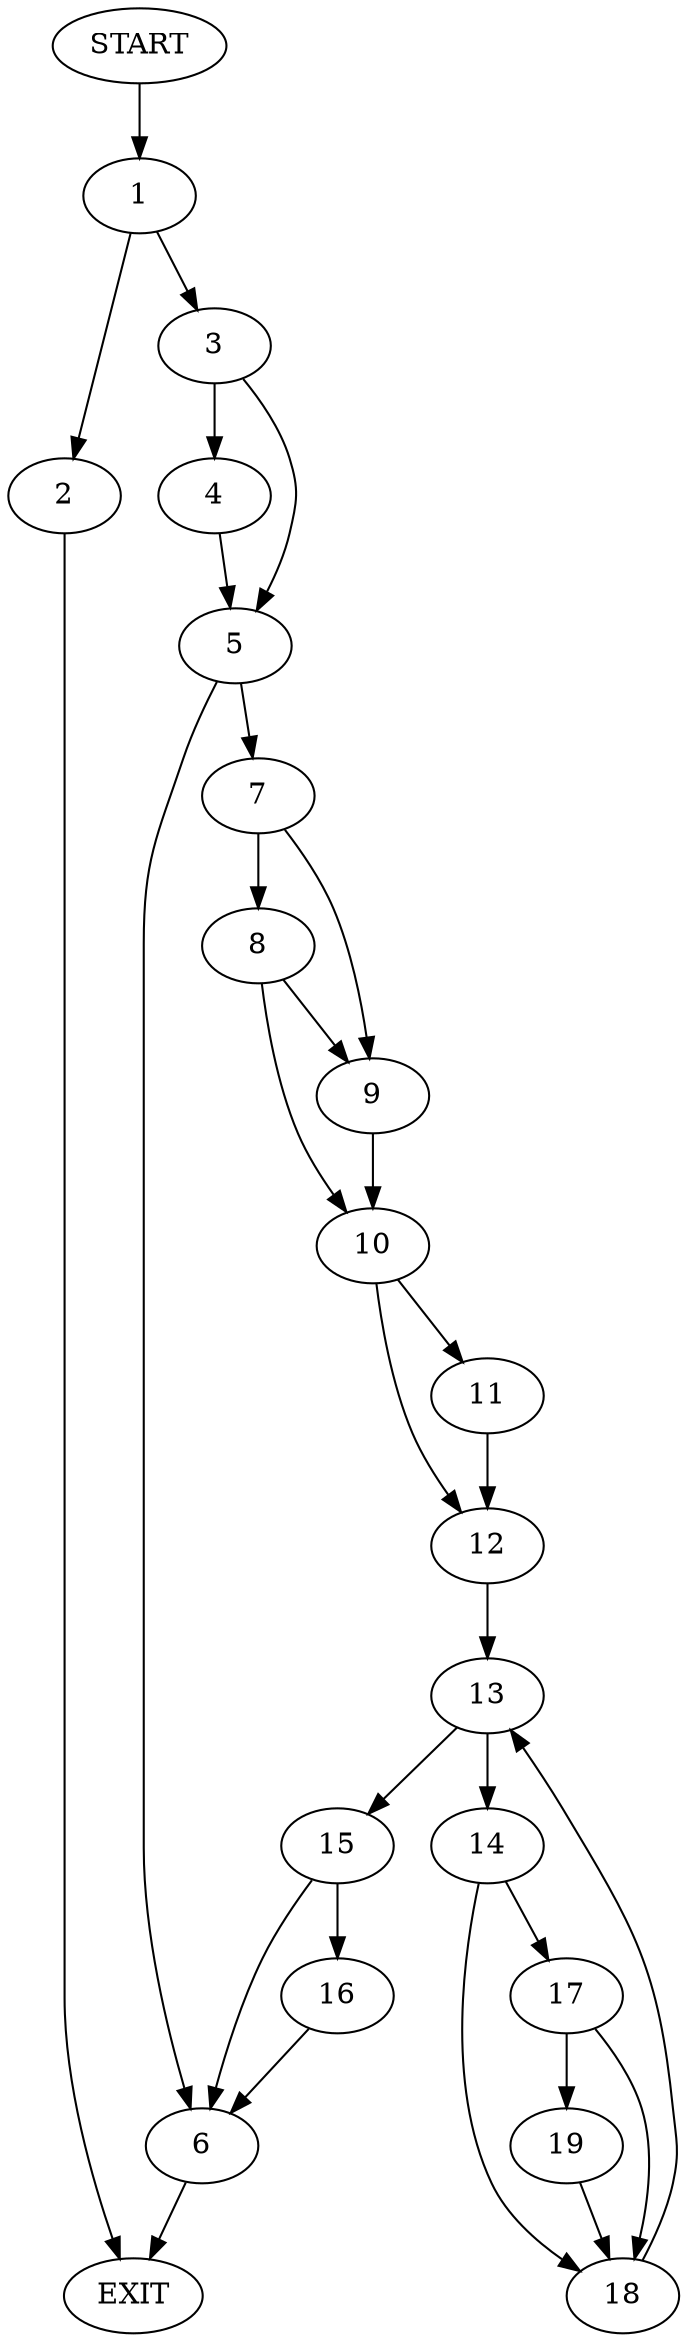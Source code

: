 digraph {
0 [label="START"]
20 [label="EXIT"]
0 -> 1
1 -> 2
1 -> 3
3 -> 4
3 -> 5
2 -> 20
5 -> 6
5 -> 7
4 -> 5
6 -> 20
7 -> 8
7 -> 9
8 -> 10
8 -> 9
9 -> 10
10 -> 11
10 -> 12
12 -> 13
11 -> 12
13 -> 14
13 -> 15
15 -> 6
15 -> 16
14 -> 17
14 -> 18
18 -> 13
17 -> 18
17 -> 19
19 -> 18
16 -> 6
}
